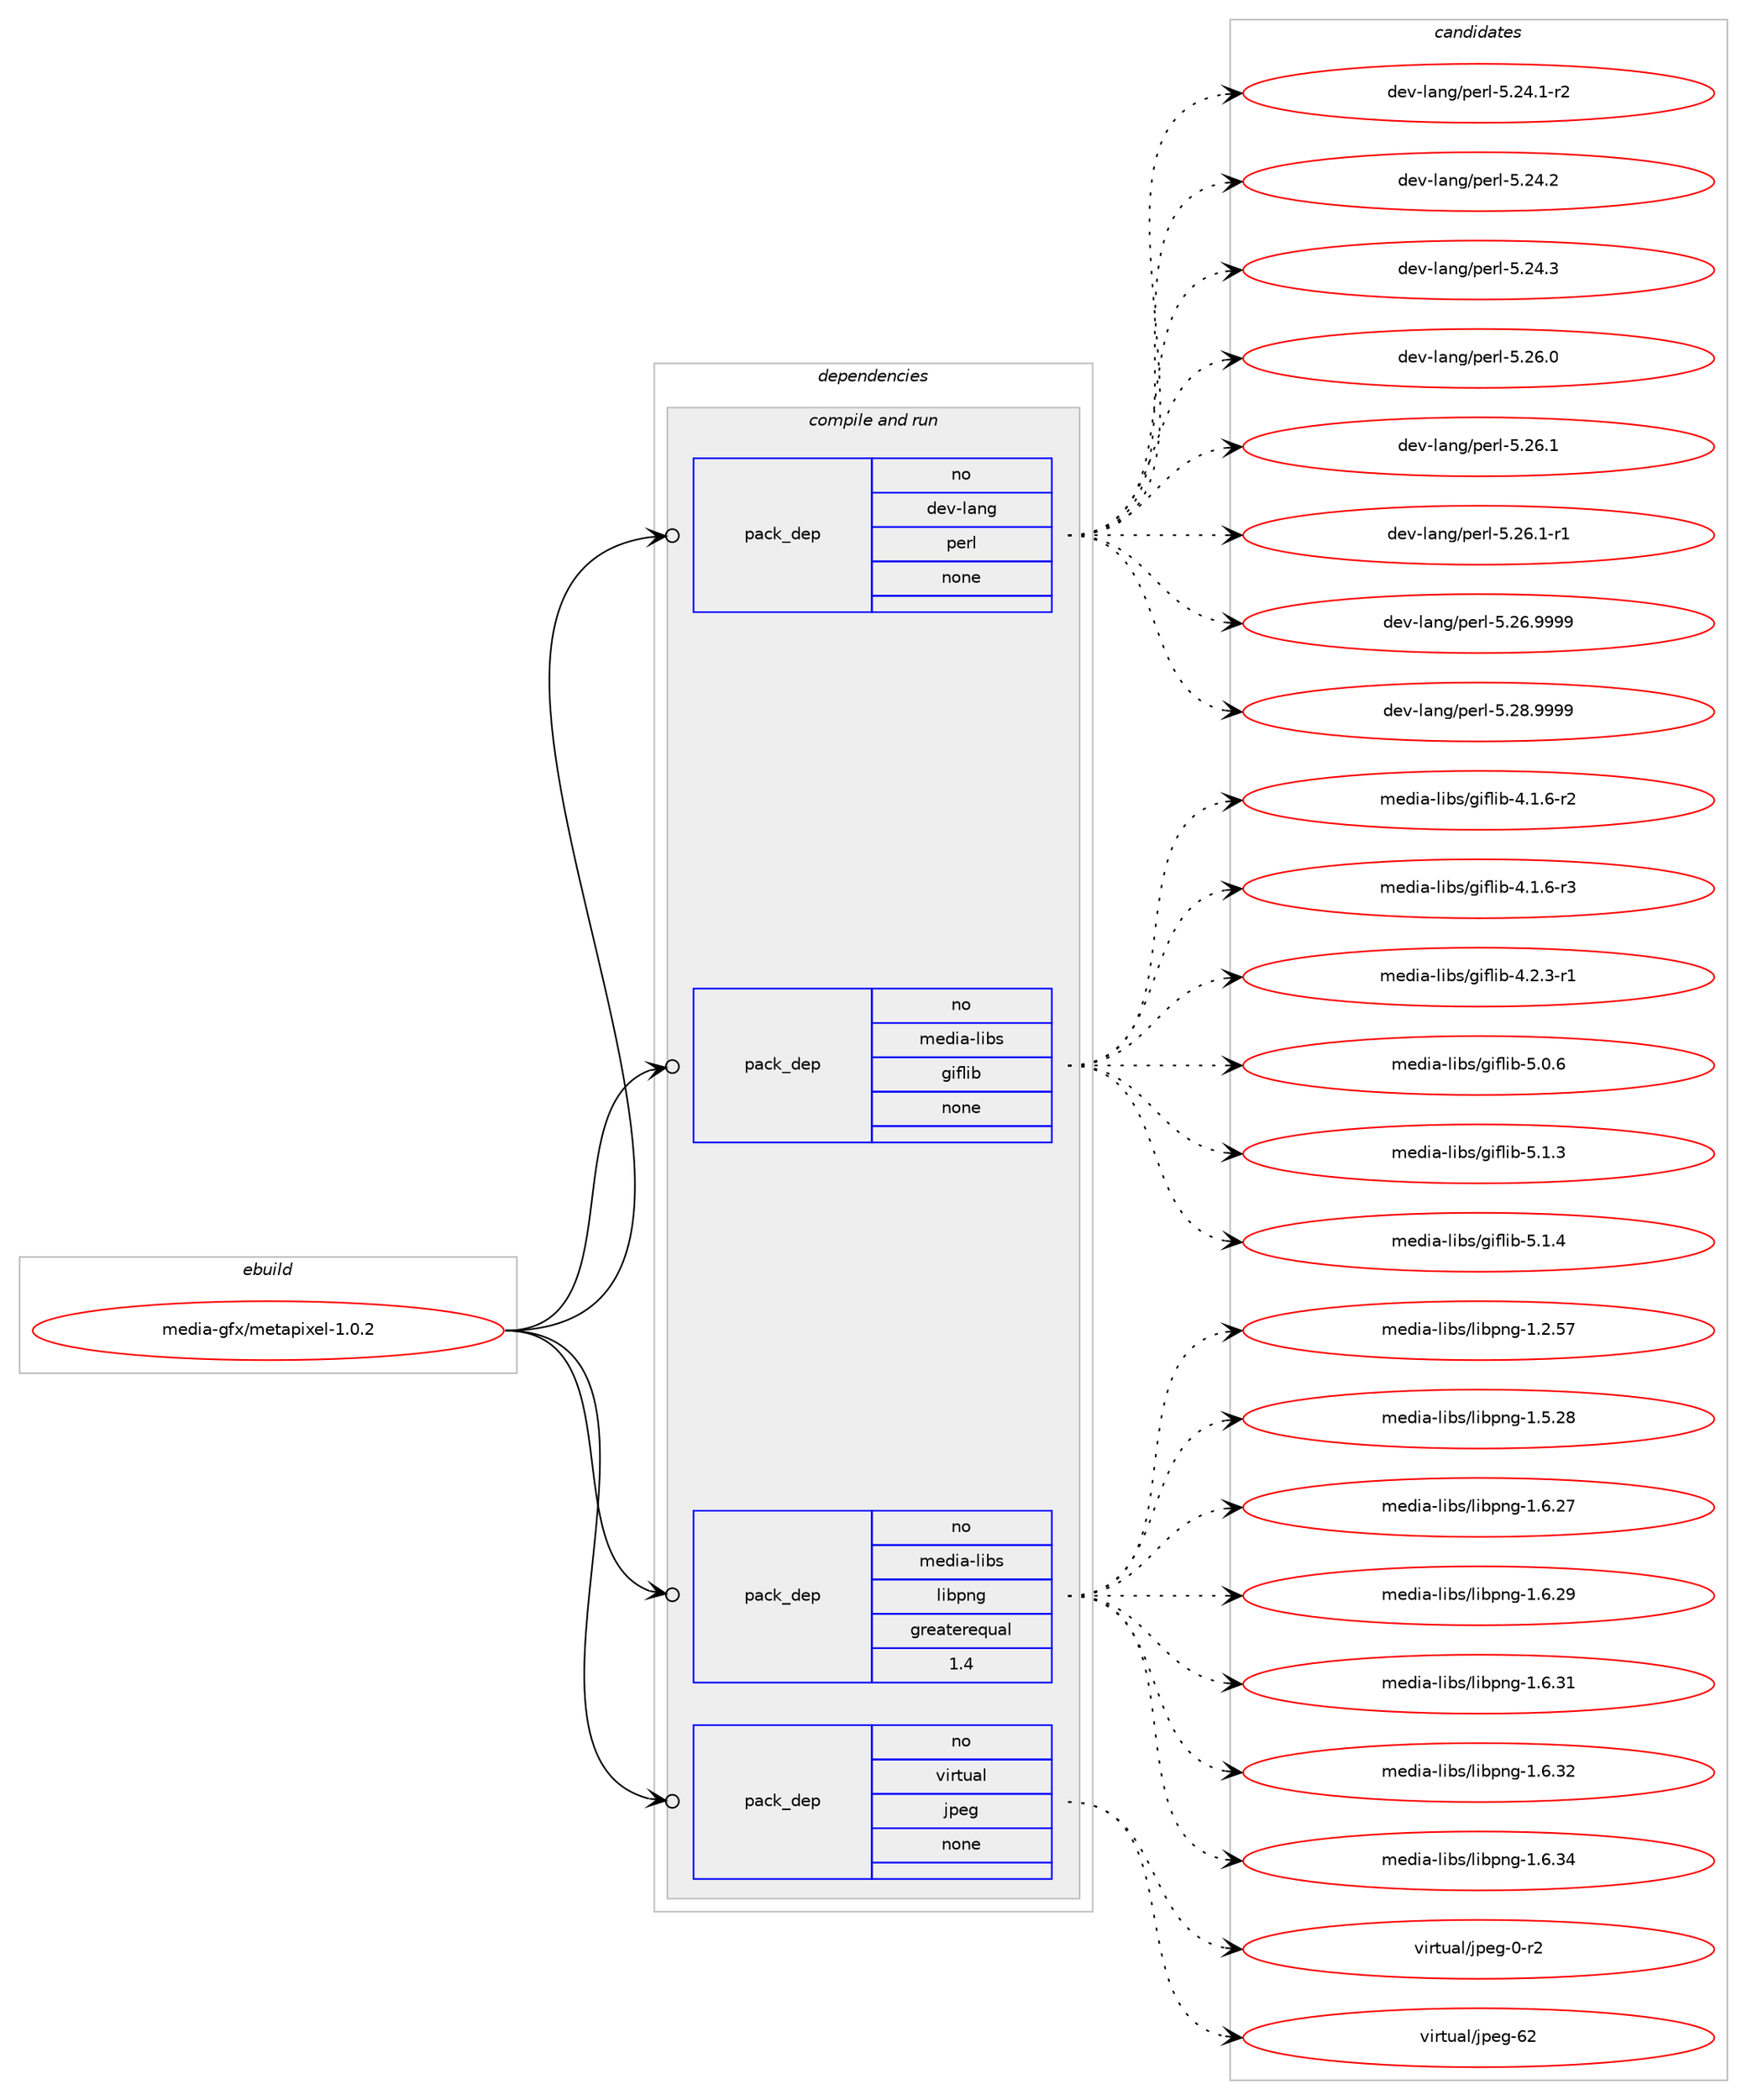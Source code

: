 digraph prolog {

# *************
# Graph options
# *************

newrank=true;
concentrate=true;
compound=true;
graph [rankdir=LR,fontname=Helvetica,fontsize=10,ranksep=1.5];#, ranksep=2.5, nodesep=0.2];
edge  [arrowhead=vee];
node  [fontname=Helvetica,fontsize=10];

# **********
# The ebuild
# **********

subgraph cluster_leftcol {
color=gray;
rank=same;
label=<<i>ebuild</i>>;
id [label="media-gfx/metapixel-1.0.2", color=red, width=4, href="../media-gfx/metapixel-1.0.2.svg"];
}

# ****************
# The dependencies
# ****************

subgraph cluster_midcol {
color=gray;
label=<<i>dependencies</i>>;
subgraph cluster_compile {
fillcolor="#eeeeee";
style=filled;
label=<<i>compile</i>>;
}
subgraph cluster_compileandrun {
fillcolor="#eeeeee";
style=filled;
label=<<i>compile and run</i>>;
subgraph pack262981 {
dependency356722 [label=<<TABLE BORDER="0" CELLBORDER="1" CELLSPACING="0" CELLPADDING="4" WIDTH="220"><TR><TD ROWSPAN="6" CELLPADDING="30">pack_dep</TD></TR><TR><TD WIDTH="110">no</TD></TR><TR><TD>dev-lang</TD></TR><TR><TD>perl</TD></TR><TR><TD>none</TD></TR><TR><TD></TD></TR></TABLE>>, shape=none, color=blue];
}
id:e -> dependency356722:w [weight=20,style="solid",arrowhead="odotvee"];
subgraph pack262982 {
dependency356723 [label=<<TABLE BORDER="0" CELLBORDER="1" CELLSPACING="0" CELLPADDING="4" WIDTH="220"><TR><TD ROWSPAN="6" CELLPADDING="30">pack_dep</TD></TR><TR><TD WIDTH="110">no</TD></TR><TR><TD>media-libs</TD></TR><TR><TD>giflib</TD></TR><TR><TD>none</TD></TR><TR><TD></TD></TR></TABLE>>, shape=none, color=blue];
}
id:e -> dependency356723:w [weight=20,style="solid",arrowhead="odotvee"];
subgraph pack262983 {
dependency356724 [label=<<TABLE BORDER="0" CELLBORDER="1" CELLSPACING="0" CELLPADDING="4" WIDTH="220"><TR><TD ROWSPAN="6" CELLPADDING="30">pack_dep</TD></TR><TR><TD WIDTH="110">no</TD></TR><TR><TD>media-libs</TD></TR><TR><TD>libpng</TD></TR><TR><TD>greaterequal</TD></TR><TR><TD>1.4</TD></TR></TABLE>>, shape=none, color=blue];
}
id:e -> dependency356724:w [weight=20,style="solid",arrowhead="odotvee"];
subgraph pack262984 {
dependency356725 [label=<<TABLE BORDER="0" CELLBORDER="1" CELLSPACING="0" CELLPADDING="4" WIDTH="220"><TR><TD ROWSPAN="6" CELLPADDING="30">pack_dep</TD></TR><TR><TD WIDTH="110">no</TD></TR><TR><TD>virtual</TD></TR><TR><TD>jpeg</TD></TR><TR><TD>none</TD></TR><TR><TD></TD></TR></TABLE>>, shape=none, color=blue];
}
id:e -> dependency356725:w [weight=20,style="solid",arrowhead="odotvee"];
}
subgraph cluster_run {
fillcolor="#eeeeee";
style=filled;
label=<<i>run</i>>;
}
}

# **************
# The candidates
# **************

subgraph cluster_choices {
rank=same;
color=gray;
label=<<i>candidates</i>>;

subgraph choice262981 {
color=black;
nodesep=1;
choice100101118451089711010347112101114108455346505246494511450 [label="dev-lang/perl-5.24.1-r2", color=red, width=4,href="../dev-lang/perl-5.24.1-r2.svg"];
choice10010111845108971101034711210111410845534650524650 [label="dev-lang/perl-5.24.2", color=red, width=4,href="../dev-lang/perl-5.24.2.svg"];
choice10010111845108971101034711210111410845534650524651 [label="dev-lang/perl-5.24.3", color=red, width=4,href="../dev-lang/perl-5.24.3.svg"];
choice10010111845108971101034711210111410845534650544648 [label="dev-lang/perl-5.26.0", color=red, width=4,href="../dev-lang/perl-5.26.0.svg"];
choice10010111845108971101034711210111410845534650544649 [label="dev-lang/perl-5.26.1", color=red, width=4,href="../dev-lang/perl-5.26.1.svg"];
choice100101118451089711010347112101114108455346505446494511449 [label="dev-lang/perl-5.26.1-r1", color=red, width=4,href="../dev-lang/perl-5.26.1-r1.svg"];
choice10010111845108971101034711210111410845534650544657575757 [label="dev-lang/perl-5.26.9999", color=red, width=4,href="../dev-lang/perl-5.26.9999.svg"];
choice10010111845108971101034711210111410845534650564657575757 [label="dev-lang/perl-5.28.9999", color=red, width=4,href="../dev-lang/perl-5.28.9999.svg"];
dependency356722:e -> choice100101118451089711010347112101114108455346505246494511450:w [style=dotted,weight="100"];
dependency356722:e -> choice10010111845108971101034711210111410845534650524650:w [style=dotted,weight="100"];
dependency356722:e -> choice10010111845108971101034711210111410845534650524651:w [style=dotted,weight="100"];
dependency356722:e -> choice10010111845108971101034711210111410845534650544648:w [style=dotted,weight="100"];
dependency356722:e -> choice10010111845108971101034711210111410845534650544649:w [style=dotted,weight="100"];
dependency356722:e -> choice100101118451089711010347112101114108455346505446494511449:w [style=dotted,weight="100"];
dependency356722:e -> choice10010111845108971101034711210111410845534650544657575757:w [style=dotted,weight="100"];
dependency356722:e -> choice10010111845108971101034711210111410845534650564657575757:w [style=dotted,weight="100"];
}
subgraph choice262982 {
color=black;
nodesep=1;
choice10910110010597451081059811547103105102108105984552464946544511450 [label="media-libs/giflib-4.1.6-r2", color=red, width=4,href="../media-libs/giflib-4.1.6-r2.svg"];
choice10910110010597451081059811547103105102108105984552464946544511451 [label="media-libs/giflib-4.1.6-r3", color=red, width=4,href="../media-libs/giflib-4.1.6-r3.svg"];
choice10910110010597451081059811547103105102108105984552465046514511449 [label="media-libs/giflib-4.2.3-r1", color=red, width=4,href="../media-libs/giflib-4.2.3-r1.svg"];
choice1091011001059745108105981154710310510210810598455346484654 [label="media-libs/giflib-5.0.6", color=red, width=4,href="../media-libs/giflib-5.0.6.svg"];
choice1091011001059745108105981154710310510210810598455346494651 [label="media-libs/giflib-5.1.3", color=red, width=4,href="../media-libs/giflib-5.1.3.svg"];
choice1091011001059745108105981154710310510210810598455346494652 [label="media-libs/giflib-5.1.4", color=red, width=4,href="../media-libs/giflib-5.1.4.svg"];
dependency356723:e -> choice10910110010597451081059811547103105102108105984552464946544511450:w [style=dotted,weight="100"];
dependency356723:e -> choice10910110010597451081059811547103105102108105984552464946544511451:w [style=dotted,weight="100"];
dependency356723:e -> choice10910110010597451081059811547103105102108105984552465046514511449:w [style=dotted,weight="100"];
dependency356723:e -> choice1091011001059745108105981154710310510210810598455346484654:w [style=dotted,weight="100"];
dependency356723:e -> choice1091011001059745108105981154710310510210810598455346494651:w [style=dotted,weight="100"];
dependency356723:e -> choice1091011001059745108105981154710310510210810598455346494652:w [style=dotted,weight="100"];
}
subgraph choice262983 {
color=black;
nodesep=1;
choice109101100105974510810598115471081059811211010345494650465355 [label="media-libs/libpng-1.2.57", color=red, width=4,href="../media-libs/libpng-1.2.57.svg"];
choice109101100105974510810598115471081059811211010345494653465056 [label="media-libs/libpng-1.5.28", color=red, width=4,href="../media-libs/libpng-1.5.28.svg"];
choice109101100105974510810598115471081059811211010345494654465055 [label="media-libs/libpng-1.6.27", color=red, width=4,href="../media-libs/libpng-1.6.27.svg"];
choice109101100105974510810598115471081059811211010345494654465057 [label="media-libs/libpng-1.6.29", color=red, width=4,href="../media-libs/libpng-1.6.29.svg"];
choice109101100105974510810598115471081059811211010345494654465149 [label="media-libs/libpng-1.6.31", color=red, width=4,href="../media-libs/libpng-1.6.31.svg"];
choice109101100105974510810598115471081059811211010345494654465150 [label="media-libs/libpng-1.6.32", color=red, width=4,href="../media-libs/libpng-1.6.32.svg"];
choice109101100105974510810598115471081059811211010345494654465152 [label="media-libs/libpng-1.6.34", color=red, width=4,href="../media-libs/libpng-1.6.34.svg"];
dependency356724:e -> choice109101100105974510810598115471081059811211010345494650465355:w [style=dotted,weight="100"];
dependency356724:e -> choice109101100105974510810598115471081059811211010345494653465056:w [style=dotted,weight="100"];
dependency356724:e -> choice109101100105974510810598115471081059811211010345494654465055:w [style=dotted,weight="100"];
dependency356724:e -> choice109101100105974510810598115471081059811211010345494654465057:w [style=dotted,weight="100"];
dependency356724:e -> choice109101100105974510810598115471081059811211010345494654465149:w [style=dotted,weight="100"];
dependency356724:e -> choice109101100105974510810598115471081059811211010345494654465150:w [style=dotted,weight="100"];
dependency356724:e -> choice109101100105974510810598115471081059811211010345494654465152:w [style=dotted,weight="100"];
}
subgraph choice262984 {
color=black;
nodesep=1;
choice118105114116117971084710611210110345484511450 [label="virtual/jpeg-0-r2", color=red, width=4,href="../virtual/jpeg-0-r2.svg"];
choice1181051141161179710847106112101103455450 [label="virtual/jpeg-62", color=red, width=4,href="../virtual/jpeg-62.svg"];
dependency356725:e -> choice118105114116117971084710611210110345484511450:w [style=dotted,weight="100"];
dependency356725:e -> choice1181051141161179710847106112101103455450:w [style=dotted,weight="100"];
}
}

}
